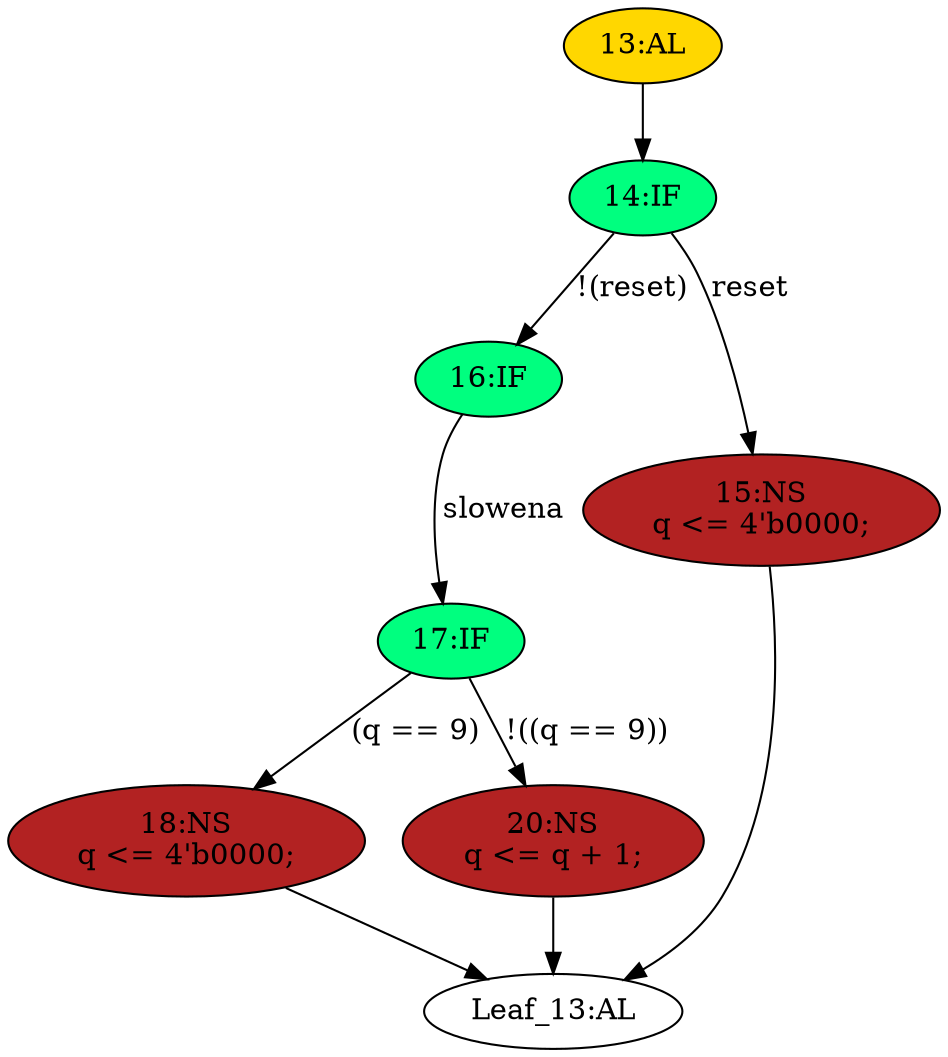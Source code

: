 strict digraph "" {
	node [label="\N"];
	"16:IF"	[ast="<pyverilog.vparser.ast.IfStatement object at 0x7fd7f6798310>",
		fillcolor=springgreen,
		label="16:IF",
		statements="[]",
		style=filled,
		typ=IfStatement];
	"17:IF"	[ast="<pyverilog.vparser.ast.IfStatement object at 0x7fd7f6798490>",
		fillcolor=springgreen,
		label="17:IF",
		statements="[]",
		style=filled,
		typ=IfStatement];
	"16:IF" -> "17:IF"	[cond="['slowena']",
		label=slowena,
		lineno=16];
	"18:NS"	[ast="<pyverilog.vparser.ast.NonblockingSubstitution object at 0x7fd7f67986d0>",
		fillcolor=firebrick,
		label="18:NS
q <= 4'b0000;",
		statements="[<pyverilog.vparser.ast.NonblockingSubstitution object at 0x7fd7f67986d0>]",
		style=filled,
		typ=NonblockingSubstitution];
	"17:IF" -> "18:NS"	[cond="['q']",
		label="(q == 9)",
		lineno=17];
	"20:NS"	[ast="<pyverilog.vparser.ast.NonblockingSubstitution object at 0x7fd7f67984d0>",
		fillcolor=firebrick,
		label="20:NS
q <= q + 1;",
		statements="[<pyverilog.vparser.ast.NonblockingSubstitution object at 0x7fd7f67984d0>]",
		style=filled,
		typ=NonblockingSubstitution];
	"17:IF" -> "20:NS"	[cond="['q']",
		label="!((q == 9))",
		lineno=17];
	"13:AL"	[ast="<pyverilog.vparser.ast.Always object at 0x7fd7f6798910>",
		clk_sens=True,
		fillcolor=gold,
		label="13:AL",
		sens="['clk', 'reset']",
		statements="[]",
		style=filled,
		typ=Always,
		use_var="['reset', 'q', 'slowena']"];
	"14:IF"	[ast="<pyverilog.vparser.ast.IfStatement object at 0x7fd7f6798a90>",
		fillcolor=springgreen,
		label="14:IF",
		statements="[]",
		style=filled,
		typ=IfStatement];
	"13:AL" -> "14:IF"	[cond="[]",
		lineno=None];
	"Leaf_13:AL"	[def_var="['q']",
		label="Leaf_13:AL"];
	"18:NS" -> "Leaf_13:AL"	[cond="[]",
		lineno=None];
	"14:IF" -> "16:IF"	[cond="['reset']",
		label="!(reset)",
		lineno=14];
	"15:NS"	[ast="<pyverilog.vparser.ast.NonblockingSubstitution object at 0x7fd7f6798ad0>",
		fillcolor=firebrick,
		label="15:NS
q <= 4'b0000;",
		statements="[<pyverilog.vparser.ast.NonblockingSubstitution object at 0x7fd7f6798ad0>]",
		style=filled,
		typ=NonblockingSubstitution];
	"14:IF" -> "15:NS"	[cond="['reset']",
		label=reset,
		lineno=14];
	"15:NS" -> "Leaf_13:AL"	[cond="[]",
		lineno=None];
	"20:NS" -> "Leaf_13:AL"	[cond="[]",
		lineno=None];
}
